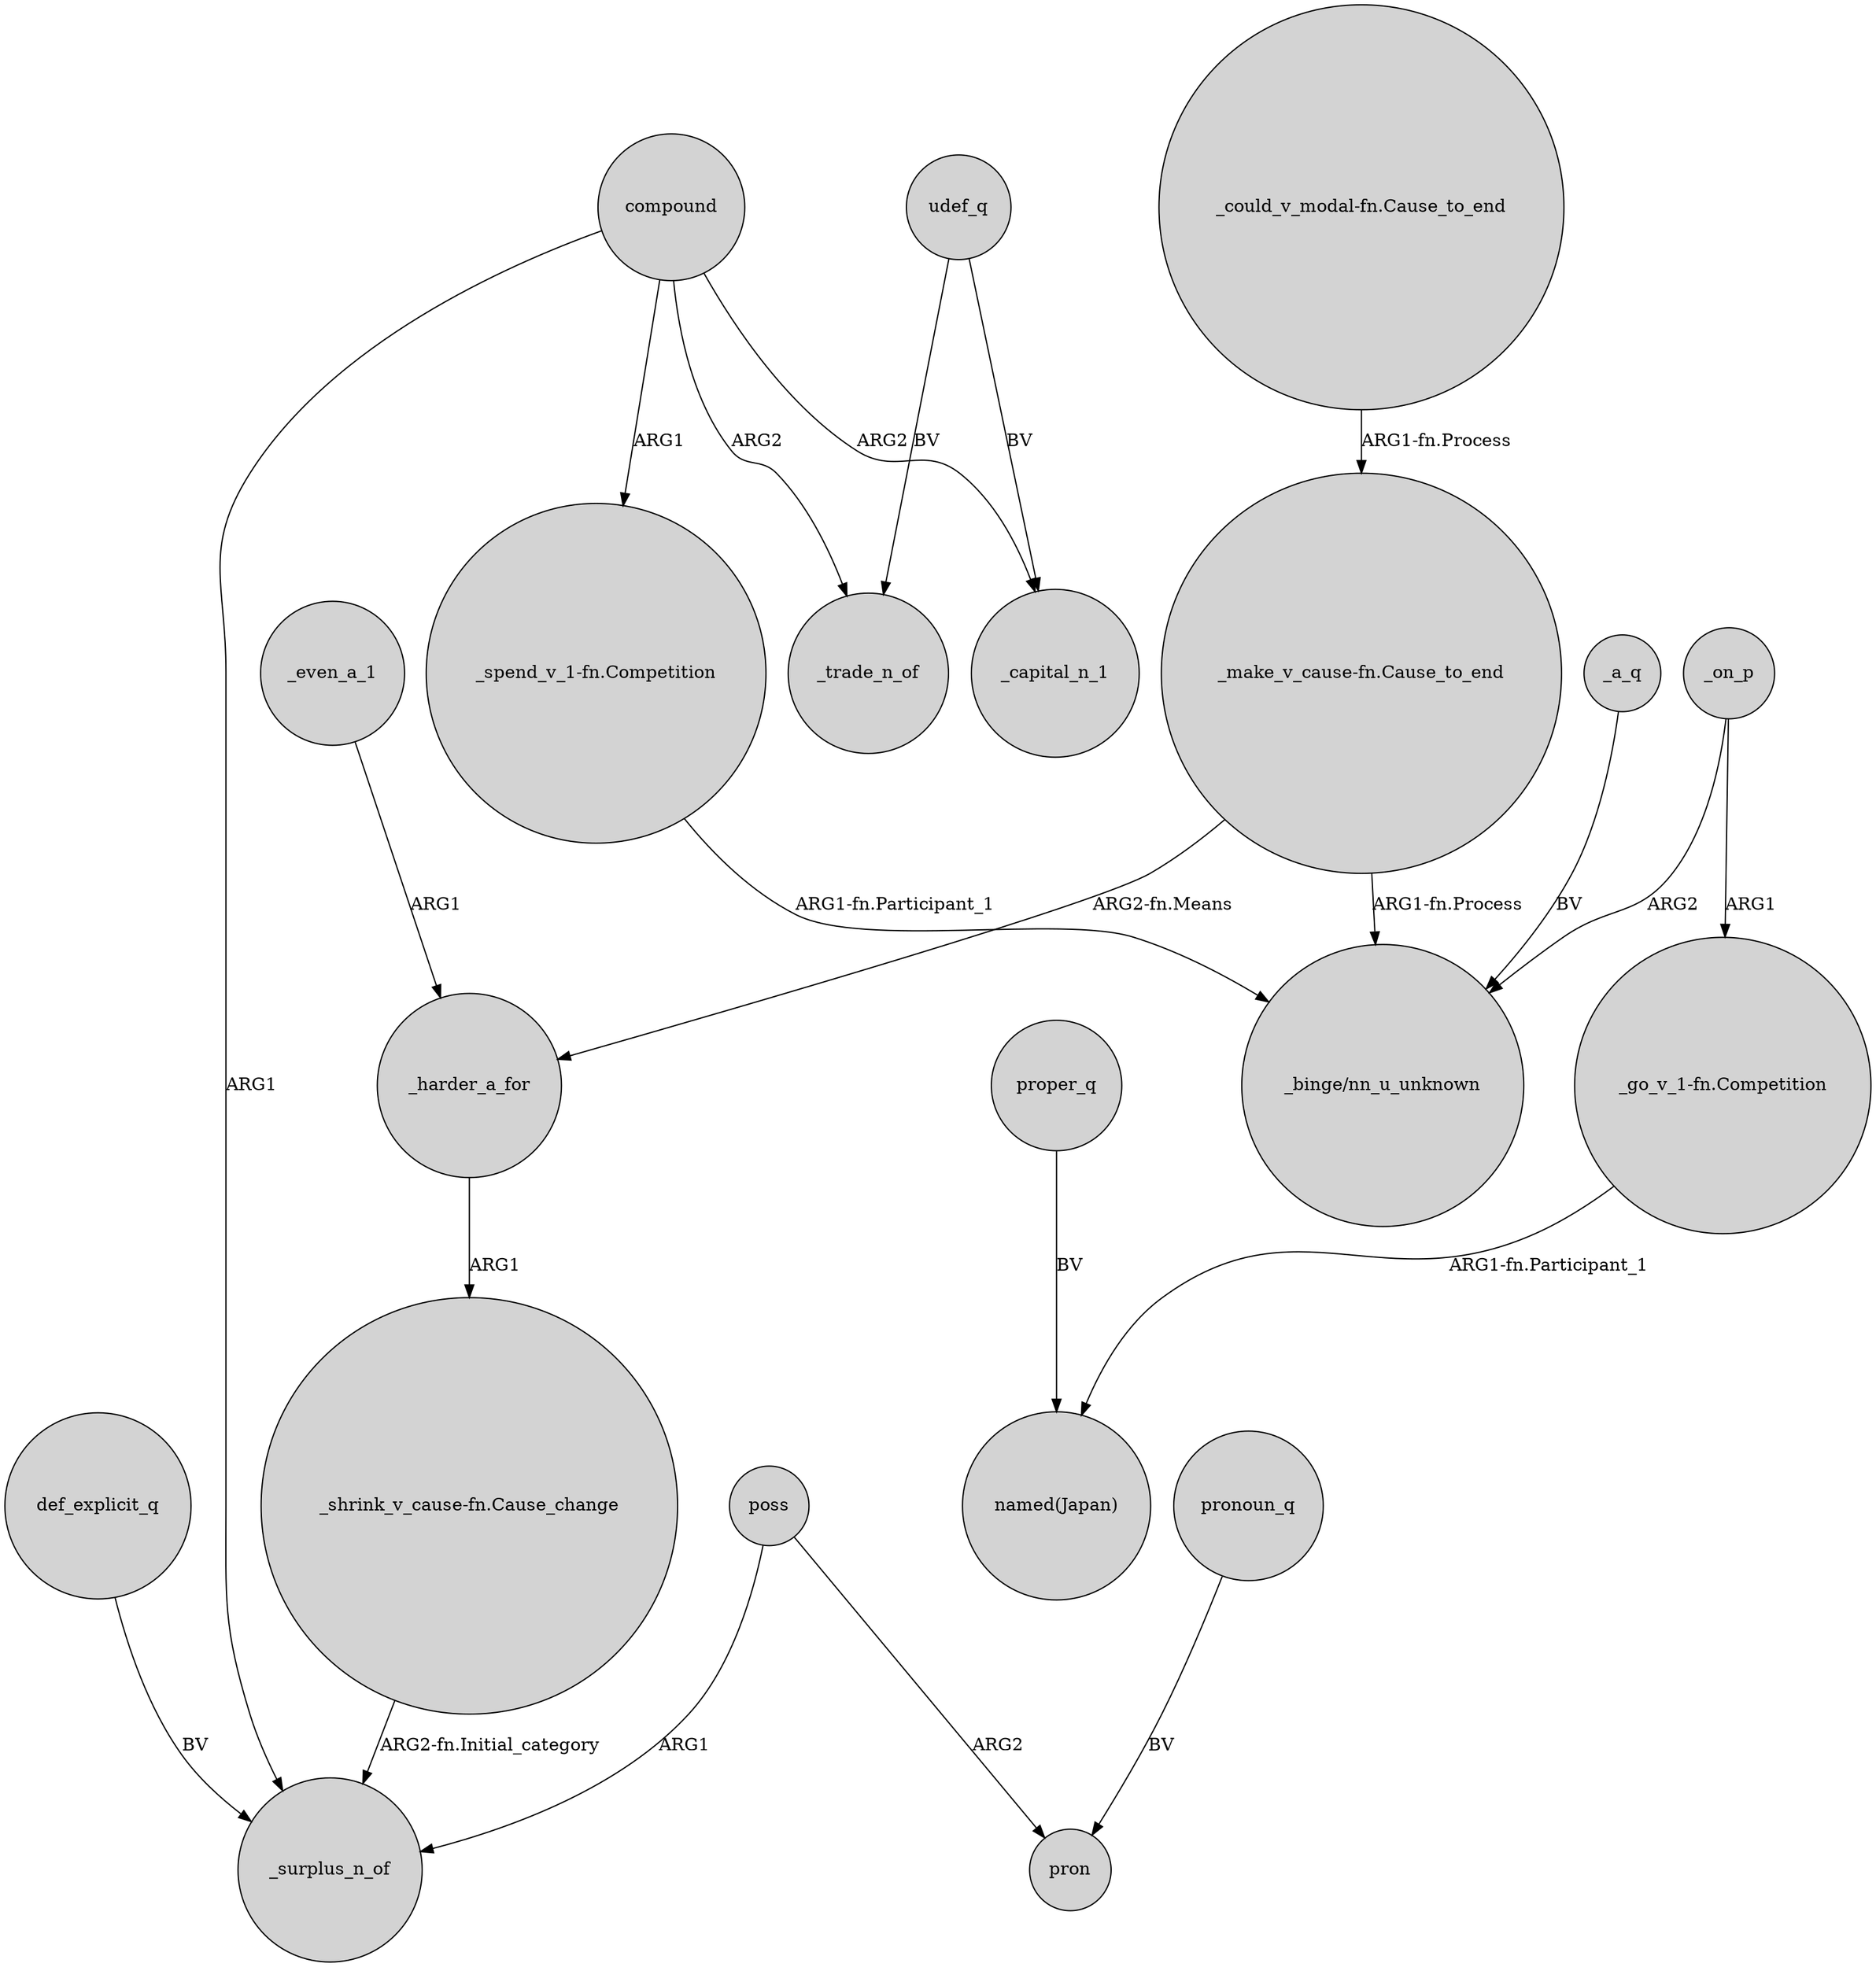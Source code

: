 digraph {
	node [shape=circle style=filled]
	def_explicit_q -> _surplus_n_of [label=BV]
	"_could_v_modal-fn.Cause_to_end" -> "_make_v_cause-fn.Cause_to_end" [label="ARG1-fn.Process"]
	"_go_v_1-fn.Competition" -> "named(Japan)" [label="ARG1-fn.Participant_1"]
	compound -> _surplus_n_of [label=ARG1]
	"_make_v_cause-fn.Cause_to_end" -> _harder_a_for [label="ARG2-fn.Means"]
	_on_p -> "_binge/nn_u_unknown" [label=ARG2]
	_a_q -> "_binge/nn_u_unknown" [label=BV]
	_on_p -> "_go_v_1-fn.Competition" [label=ARG1]
	"_make_v_cause-fn.Cause_to_end" -> "_binge/nn_u_unknown" [label="ARG1-fn.Process"]
	_even_a_1 -> _harder_a_for [label=ARG1]
	pronoun_q -> pron [label=BV]
	poss -> pron [label=ARG2]
	udef_q -> _capital_n_1 [label=BV]
	proper_q -> "named(Japan)" [label=BV]
	"_spend_v_1-fn.Competition" -> "_binge/nn_u_unknown" [label="ARG1-fn.Participant_1"]
	poss -> _surplus_n_of [label=ARG1]
	udef_q -> _trade_n_of [label=BV]
	compound -> _trade_n_of [label=ARG2]
	compound -> _capital_n_1 [label=ARG2]
	compound -> "_spend_v_1-fn.Competition" [label=ARG1]
	_harder_a_for -> "_shrink_v_cause-fn.Cause_change" [label=ARG1]
	"_shrink_v_cause-fn.Cause_change" -> _surplus_n_of [label="ARG2-fn.Initial_category"]
}
